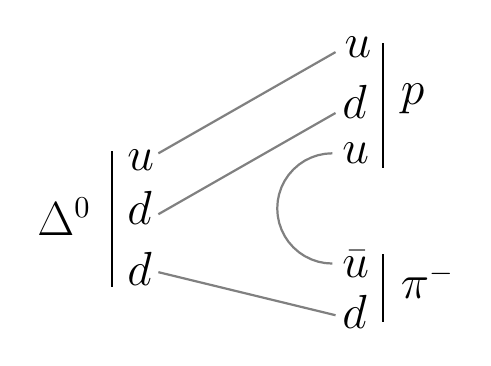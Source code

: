 \begin{tikzpicture}[y=-1cm]
\sf
\path (5.834,19.348) node[text=black,anchor=base west] {\fontsize{16.0}{19.2}\selectfont{}$u$};
\path (5.834,20.038) node[text=black,anchor=base west] {\fontsize{16.0}{19.2}\selectfont{}$d$};
\path (5.834,20.813) node[text=black,anchor=base west] {\fontsize{16.0}{19.2}\selectfont{}$d$};
\begin{scope}[xshift=10pt,yshift=-2pt]
  \path (4.339,20.096) node[text=black,anchor=base west] {\fontsize{16.0}{19.2}\selectfont{}$\Delta^0$};
  \draw[semithick,black] (5.406,19.033) -- (5.406,20.752);
\end{scope}
\path (8.592,17.911) node[text=black,anchor=base west] {\fontsize{16.0}{19.2}\selectfont{}$u$};
\path (8.564,21.359) node[text=black,anchor=base west] {\fontsize{16.0}{19.2}\selectfont{}$d$};
\path (8.564,19.262) node[text=black,anchor=base west] {\fontsize{16.0}{19.2}\selectfont{}$u$};
\draw[semithick,black] (9.199,17.727) -- (9.199,19.315);
\begin{scope}[xshift=-10pt]
  \path (9.656,18.514) node[text=black,anchor=base west] {\fontsize{16.0}{19.2}\selectfont{}$p$};
\end{scope}
\path (8.564,20.699) node[text=black,anchor=base west] {\fontsize{16.0}{19.2}\selectfont{}$\bar{u}$};
\path (8.564,18.688) node[text=black,anchor=base west] {\fontsize{16.0}{19.2}\selectfont{}$d$};
\begin{scope}[yshift=-70pt,xshift=-10pt]
    \path (9.656,18.514) node[text=black,anchor=base west] {\fontsize{16.0}{19.2}\selectfont{}$\pi^-$};
\end{scope}
\draw[semithick,black] (9.199,20.409) -- (9.199,21.264);

\begin{scope}[yshift=-2pt]
  \draw[thick,gray] (6.35,19.058) -- (8.6,17.772);
  \begin{scope}[yshift=-22pt]
    \draw[thick,gray] (6.35,19.058) -- (8.6,17.772);
  \end{scope}
\end{scope}
\draw[thick,gray] (6.35,20.637) -- (8.6,21.184);

\begin{scope}[yshift=-52pt]
\draw [gray,thick,domain=90:270] plot ({8.56+0.7*cos(\x)}, {18+0.7*sin(\x)});
\end{scope}
\end{tikzpicture}%

%% Configure (x)emacs for this file ...
%% Local Variables:
%% mode: latex
%% End:
